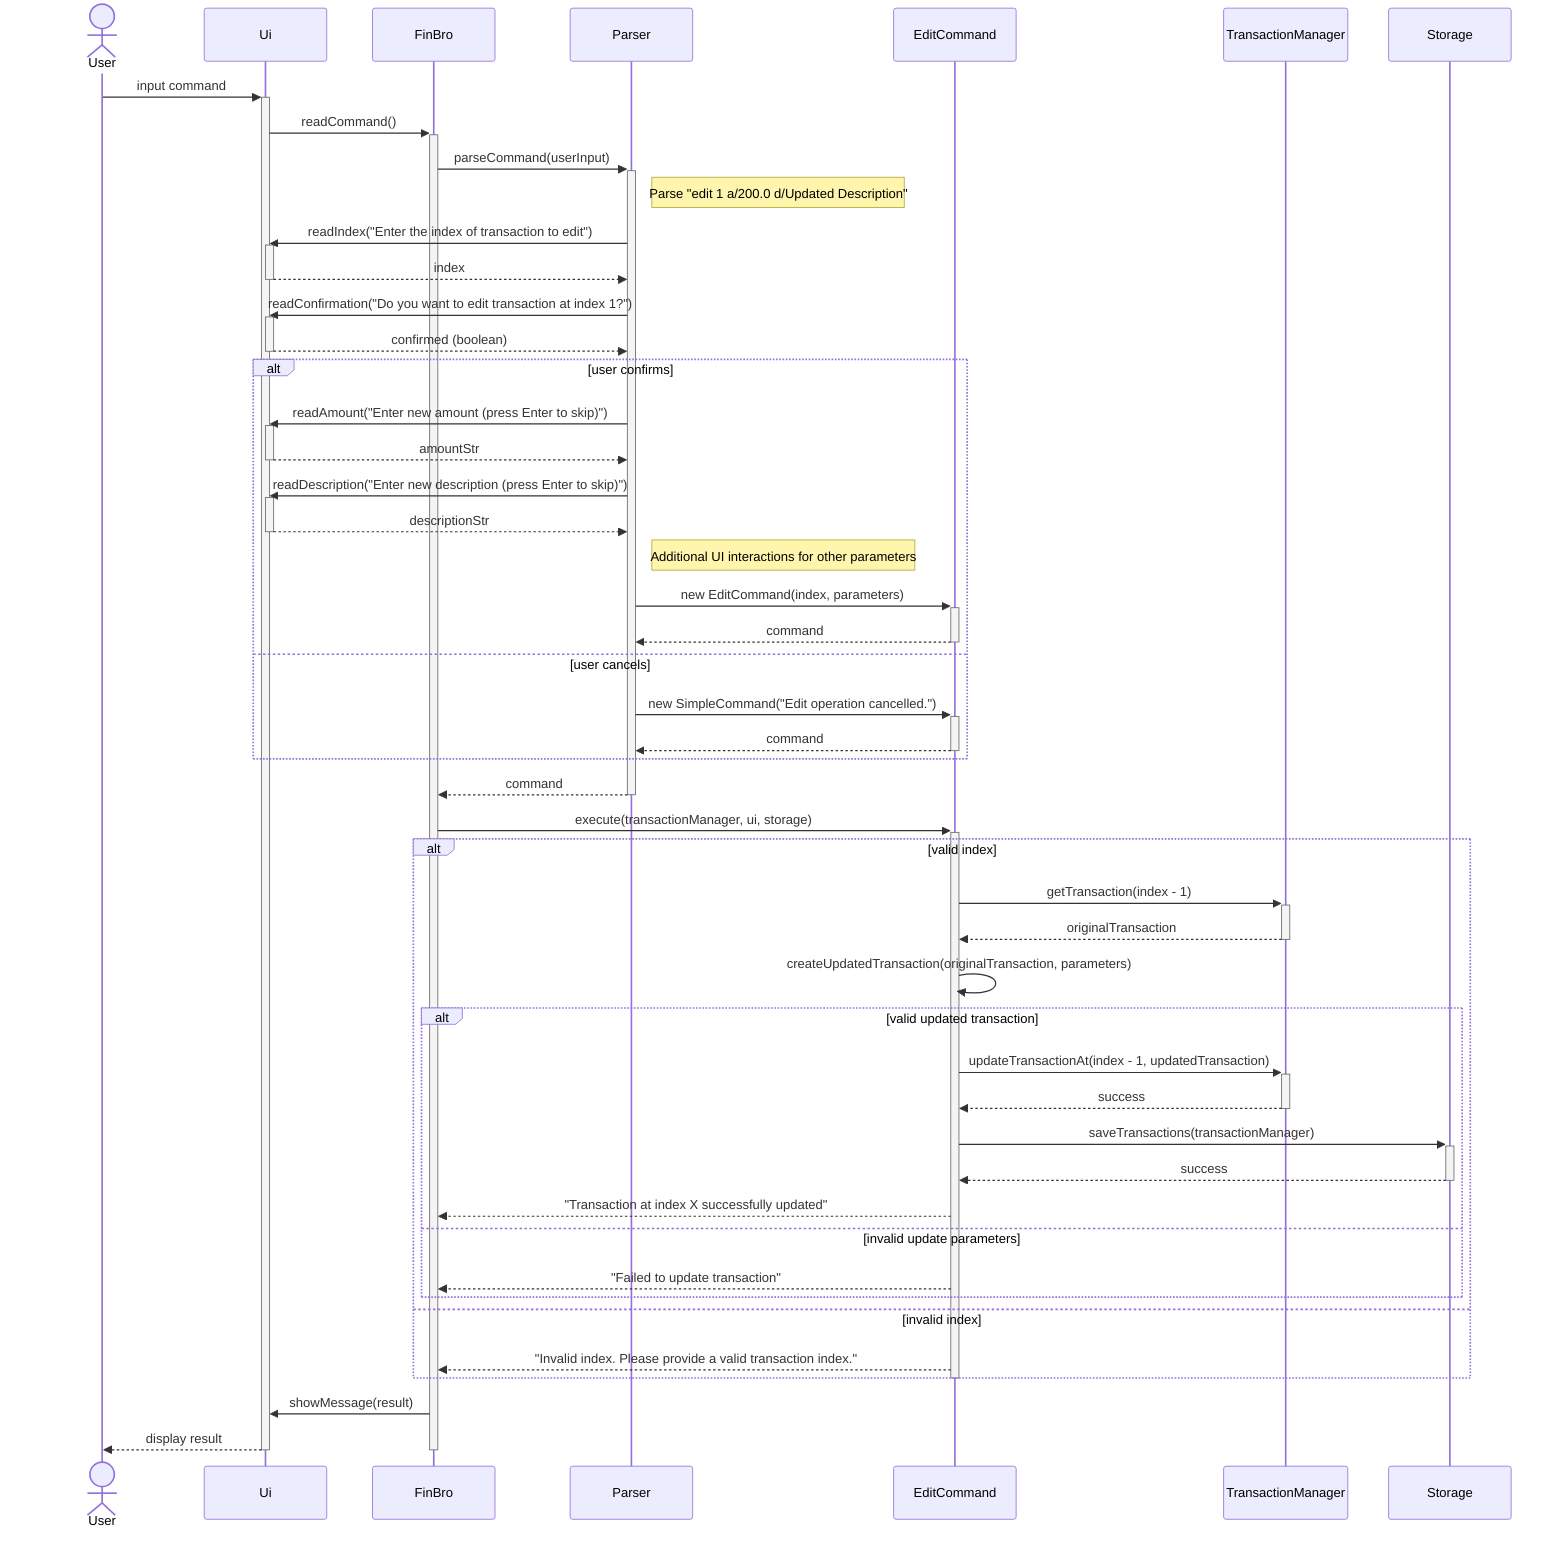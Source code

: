 sequenceDiagram
    actor User as User
    participant UI as Ui
    participant FinBro as FinBro
    participant Parser as Parser
    participant EditCommand as EditCommand
    participant TransactionMgr as TransactionManager
    participant Storage as Storage

    User->>+UI: input command
    UI->>+FinBro: readCommand()
    FinBro->>+Parser: parseCommand(userInput)

    Note right of Parser: Parse "edit 1 a/200.0 d/Updated Description"
    Parser->>+UI: readIndex("Enter the index of transaction to edit")
    UI-->>-Parser: index

    Parser->>+UI: readConfirmation("Do you want to edit transaction at index 1?")
    UI-->>-Parser: confirmed (boolean)

    alt user confirms
        Parser->>+UI: readAmount("Enter new amount (press Enter to skip)")
        UI-->>-Parser: amountStr

        Parser->>+UI: readDescription("Enter new description (press Enter to skip)")
        UI-->>-Parser: descriptionStr

        Note right of Parser: Additional UI interactions for other parameters

        Parser->>+EditCommand: new EditCommand(index, parameters)
        EditCommand-->>-Parser: command
    else user cancels
        Parser->>+EditCommand: new SimpleCommand("Edit operation cancelled.")
        EditCommand-->>-Parser: command
    end

    Parser-->>-FinBro: command

    FinBro->>+EditCommand: execute(transactionManager, ui, storage)

    alt valid index
        EditCommand->>+TransactionMgr: getTransaction(index - 1)
        TransactionMgr-->>-EditCommand: originalTransaction

        EditCommand->>EditCommand: createUpdatedTransaction(originalTransaction, parameters)

        alt valid updated transaction
            EditCommand->>+TransactionMgr: updateTransactionAt(index - 1, updatedTransaction)
            TransactionMgr-->>-EditCommand: success

            EditCommand->>+Storage: saveTransactions(transactionManager)
            Storage-->>-EditCommand: success

            EditCommand-->>FinBro: "Transaction at index X successfully updated"
        else invalid update parameters
            EditCommand-->>FinBro: "Failed to update transaction"
        end
    else invalid index
        EditCommand-->>FinBro: "Invalid index. Please provide a valid transaction index."
    end

    deactivate EditCommand

    FinBro->>UI: showMessage(result)
    UI-->>-User: display result
    deactivate FinBro